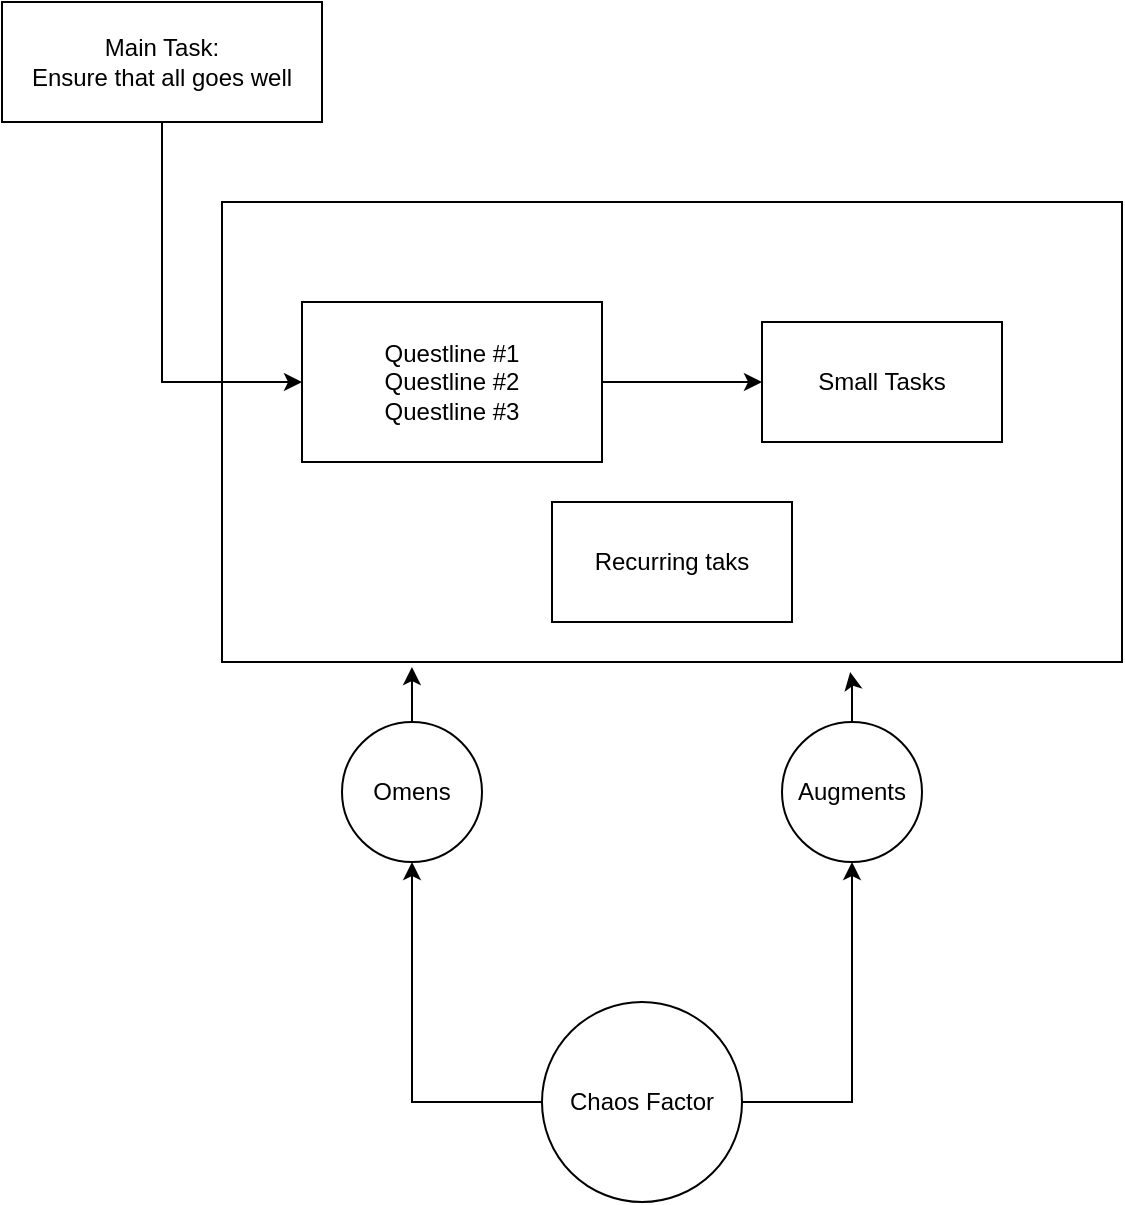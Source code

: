 <mxfile version="26.0.14">
  <diagram name="Page-1" id="tgYV_Ypd_4CBDbcCih5t">
    <mxGraphModel dx="1392" dy="761" grid="1" gridSize="10" guides="1" tooltips="1" connect="1" arrows="1" fold="1" page="1" pageScale="1" pageWidth="850" pageHeight="1100" math="0" shadow="0">
      <root>
        <mxCell id="0" />
        <mxCell id="1" parent="0" />
        <mxCell id="utLp5yWXbD-UK6CVgnJv-10" value="" style="rounded=0;whiteSpace=wrap;html=1;" vertex="1" parent="1">
          <mxGeometry x="140" y="170" width="450" height="230" as="geometry" />
        </mxCell>
        <mxCell id="utLp5yWXbD-UK6CVgnJv-6" style="edgeStyle=orthogonalEdgeStyle;rounded=0;orthogonalLoop=1;jettySize=auto;html=1;exitX=1;exitY=0.5;exitDx=0;exitDy=0;entryX=0;entryY=0.5;entryDx=0;entryDy=0;" edge="1" parent="1" source="utLp5yWXbD-UK6CVgnJv-1" target="utLp5yWXbD-UK6CVgnJv-4">
          <mxGeometry relative="1" as="geometry" />
        </mxCell>
        <mxCell id="utLp5yWXbD-UK6CVgnJv-1" value="Questline #1&lt;div&gt;Questline #2&lt;/div&gt;&lt;div&gt;Questline #3&lt;/div&gt;" style="rounded=0;whiteSpace=wrap;html=1;" vertex="1" parent="1">
          <mxGeometry x="180" y="220" width="150" height="80" as="geometry" />
        </mxCell>
        <mxCell id="utLp5yWXbD-UK6CVgnJv-3" style="edgeStyle=orthogonalEdgeStyle;rounded=0;orthogonalLoop=1;jettySize=auto;html=1;entryX=0;entryY=0.5;entryDx=0;entryDy=0;" edge="1" parent="1" source="utLp5yWXbD-UK6CVgnJv-2" target="utLp5yWXbD-UK6CVgnJv-1">
          <mxGeometry relative="1" as="geometry" />
        </mxCell>
        <mxCell id="utLp5yWXbD-UK6CVgnJv-2" value="Main Task:&lt;br&gt;Ensure that all goes well" style="whiteSpace=wrap;html=1;" vertex="1" parent="1">
          <mxGeometry x="30" y="70" width="160" height="60" as="geometry" />
        </mxCell>
        <mxCell id="utLp5yWXbD-UK6CVgnJv-4" value="Small Tasks" style="whiteSpace=wrap;html=1;" vertex="1" parent="1">
          <mxGeometry x="410" y="230" width="120" height="60" as="geometry" />
        </mxCell>
        <mxCell id="utLp5yWXbD-UK6CVgnJv-9" style="edgeStyle=orthogonalEdgeStyle;rounded=0;orthogonalLoop=1;jettySize=auto;html=1;" edge="1" parent="1" source="utLp5yWXbD-UK6CVgnJv-7" target="utLp5yWXbD-UK6CVgnJv-8">
          <mxGeometry relative="1" as="geometry" />
        </mxCell>
        <mxCell id="utLp5yWXbD-UK6CVgnJv-14" style="edgeStyle=orthogonalEdgeStyle;rounded=0;orthogonalLoop=1;jettySize=auto;html=1;entryX=0.5;entryY=1;entryDx=0;entryDy=0;" edge="1" parent="1" source="utLp5yWXbD-UK6CVgnJv-7" target="utLp5yWXbD-UK6CVgnJv-13">
          <mxGeometry relative="1" as="geometry" />
        </mxCell>
        <mxCell id="utLp5yWXbD-UK6CVgnJv-7" value="Chaos Factor" style="ellipse;whiteSpace=wrap;html=1;" vertex="1" parent="1">
          <mxGeometry x="300" y="570" width="100" height="100" as="geometry" />
        </mxCell>
        <mxCell id="utLp5yWXbD-UK6CVgnJv-8" value="Augments" style="ellipse;whiteSpace=wrap;html=1;" vertex="1" parent="1">
          <mxGeometry x="420" y="430" width="70" height="70" as="geometry" />
        </mxCell>
        <mxCell id="utLp5yWXbD-UK6CVgnJv-12" style="edgeStyle=orthogonalEdgeStyle;rounded=0;orthogonalLoop=1;jettySize=auto;html=1;entryX=0.698;entryY=1.022;entryDx=0;entryDy=0;entryPerimeter=0;" edge="1" parent="1" source="utLp5yWXbD-UK6CVgnJv-8" target="utLp5yWXbD-UK6CVgnJv-10">
          <mxGeometry relative="1" as="geometry" />
        </mxCell>
        <mxCell id="utLp5yWXbD-UK6CVgnJv-13" value="Omens" style="ellipse;whiteSpace=wrap;html=1;" vertex="1" parent="1">
          <mxGeometry x="200" y="430" width="70" height="70" as="geometry" />
        </mxCell>
        <mxCell id="utLp5yWXbD-UK6CVgnJv-15" style="edgeStyle=orthogonalEdgeStyle;rounded=0;orthogonalLoop=1;jettySize=auto;html=1;entryX=0.211;entryY=1.011;entryDx=0;entryDy=0;entryPerimeter=0;" edge="1" parent="1" source="utLp5yWXbD-UK6CVgnJv-13" target="utLp5yWXbD-UK6CVgnJv-10">
          <mxGeometry relative="1" as="geometry" />
        </mxCell>
        <mxCell id="utLp5yWXbD-UK6CVgnJv-16" value="Recurring taks" style="rounded=0;whiteSpace=wrap;html=1;" vertex="1" parent="1">
          <mxGeometry x="305" y="320" width="120" height="60" as="geometry" />
        </mxCell>
      </root>
    </mxGraphModel>
  </diagram>
</mxfile>
